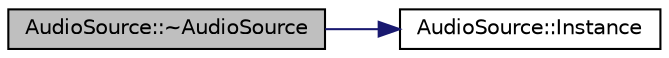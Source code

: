digraph "AudioSource::~AudioSource"
{
  edge [fontname="Helvetica",fontsize="10",labelfontname="Helvetica",labelfontsize="10"];
  node [fontname="Helvetica",fontsize="10",shape=record];
  rankdir="LR";
  Node0 [label="AudioSource::~AudioSource",height=0.2,width=0.4,color="black", fillcolor="grey75", style="filled", fontcolor="black"];
  Node0 -> Node1 [color="midnightblue",fontsize="10",style="solid",fontname="Helvetica"];
  Node1 [label="AudioSource::Instance",height=0.2,width=0.4,color="black", fillcolor="white", style="filled",URL="$class_audio_source.html#ae6fac3df9beba8f9a8c404f3cb5d59f3"];
}
